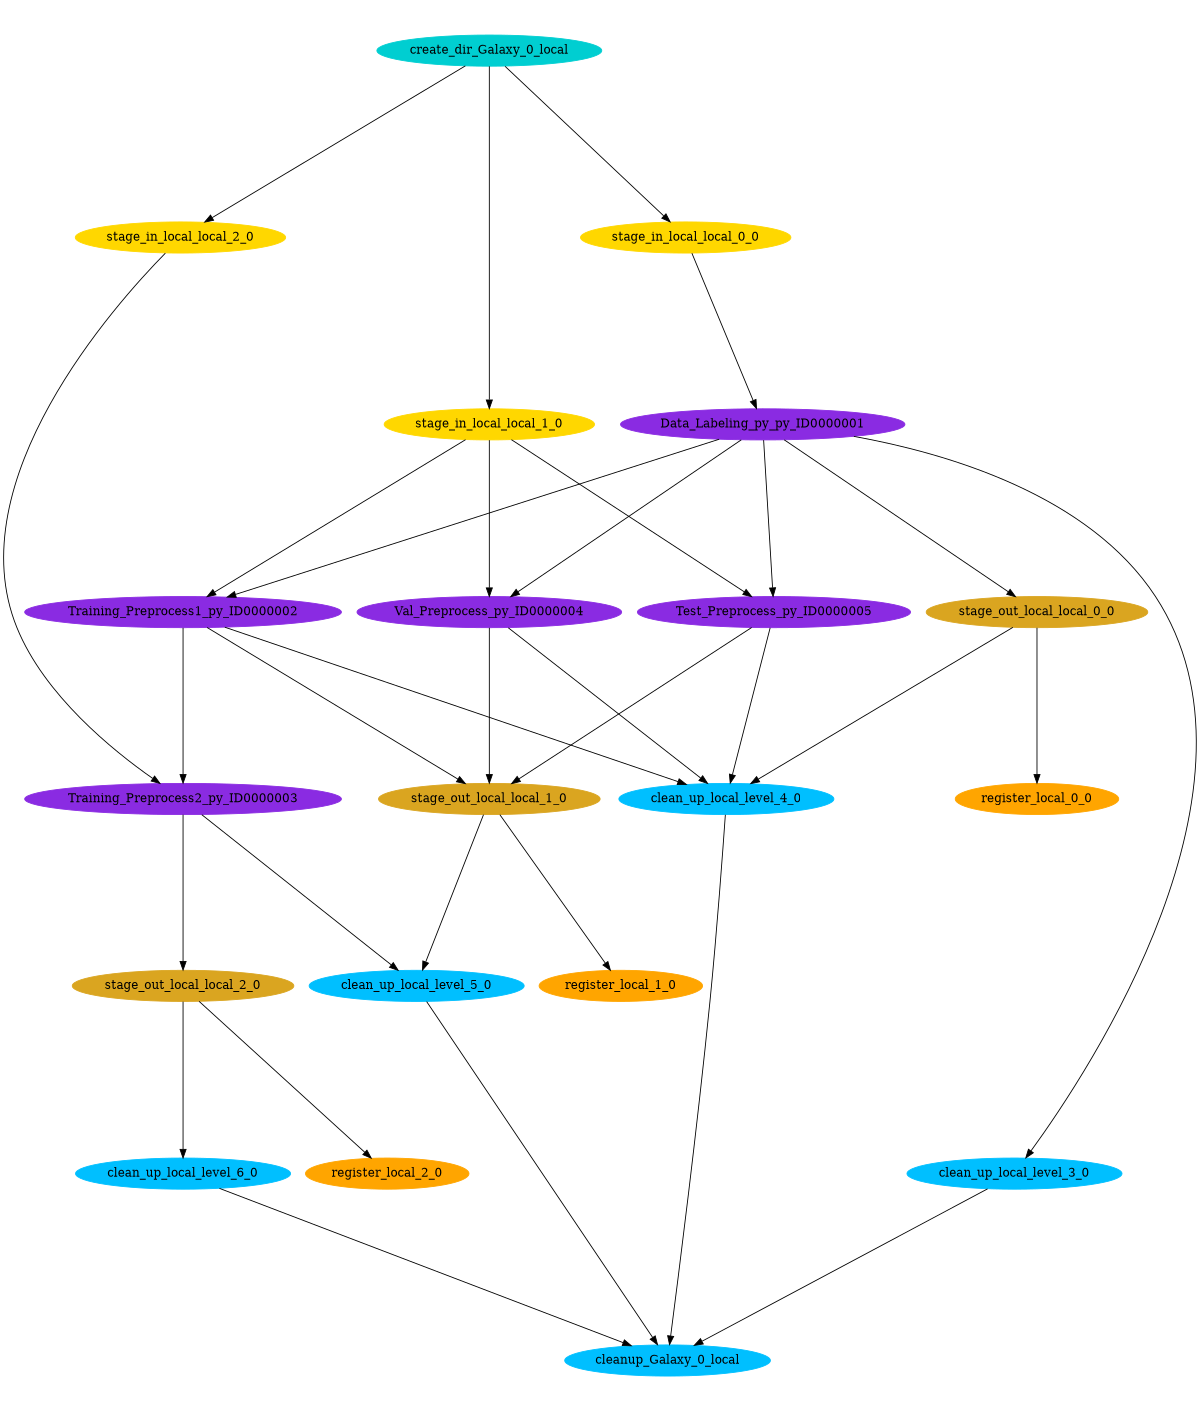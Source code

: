 digraph E {
size="8.0,10.0"
ratio=fill
node [shape=ellipse]
edge [arrowhead=normal, arrowsize=1.0]
	"stage_out_local_local_2_0" [color=goldenrod,style=filled,label="stage_out_local_local_2_0"]
	"stage_out_local_local_1_0" [color=goldenrod,style=filled,label="stage_out_local_local_1_0"]
	"clean_up_local_level_3_0" [color=deepskyblue,style=filled,label="clean_up_local_level_3_0"]
	"stage_out_local_local_0_0" [color=goldenrod,style=filled,label="stage_out_local_local_0_0"]
	"clean_up_local_level_4_0" [color=deepskyblue,style=filled,label="clean_up_local_level_4_0"]
	"clean_up_local_level_5_0" [color=deepskyblue,style=filled,label="clean_up_local_level_5_0"]
	"Data_Labeling_py_py_ID0000001" [color=blueviolet,style=filled,label="Data_Labeling_py_py_ID0000001"]
	"Test_Preprocess_py_ID0000005" [color=blueviolet,style=filled,label="Test_Preprocess_py_ID0000005"]
	"clean_up_local_level_6_0" [color=deepskyblue,style=filled,label="clean_up_local_level_6_0"]
	"Training_Preprocess2_py_ID0000003" [color=blueviolet,style=filled,label="Training_Preprocess2_py_ID0000003"]
	"stage_in_local_local_0_0" [color=gold,style=filled,label="stage_in_local_local_0_0"]
	"stage_in_local_local_1_0" [color=gold,style=filled,label="stage_in_local_local_1_0"]
	"stage_in_local_local_2_0" [color=gold,style=filled,label="stage_in_local_local_2_0"]
	"Training_Preprocess1_py_ID0000002" [color=blueviolet,style=filled,label="Training_Preprocess1_py_ID0000002"]
	"create_dir_Galaxy_0_local" [color=darkturquoise,style=filled,label="create_dir_Galaxy_0_local"]
	"cleanup_Galaxy_0_local" [color=deepskyblue,style=filled,label="cleanup_Galaxy_0_local"]
	"register_local_2_0" [color=orange,style=filled,label="register_local_2_0"]
	"register_local_1_0" [color=orange,style=filled,label="register_local_1_0"]
	"register_local_0_0" [color=orange,style=filled,label="register_local_0_0"]
	"Val_Preprocess_py_ID0000004" [color=blueviolet,style=filled,label="Val_Preprocess_py_ID0000004"]

	"stage_out_local_local_2_0" -> "register_local_2_0"
	"stage_out_local_local_2_0" -> "clean_up_local_level_6_0"
	"stage_out_local_local_1_0" -> "register_local_1_0"
	"stage_out_local_local_1_0" -> "clean_up_local_level_5_0"
	"clean_up_local_level_3_0" -> "cleanup_Galaxy_0_local"
	"stage_out_local_local_0_0" -> "register_local_0_0"
	"stage_out_local_local_0_0" -> "clean_up_local_level_4_0"
	"clean_up_local_level_4_0" -> "cleanup_Galaxy_0_local"
	"clean_up_local_level_5_0" -> "cleanup_Galaxy_0_local"
	"Data_Labeling_py_py_ID0000001" -> "clean_up_local_level_3_0"
	"Data_Labeling_py_py_ID0000001" -> "Val_Preprocess_py_ID0000004"
	"Data_Labeling_py_py_ID0000001" -> "stage_out_local_local_0_0"
	"Data_Labeling_py_py_ID0000001" -> "Test_Preprocess_py_ID0000005"
	"Data_Labeling_py_py_ID0000001" -> "Training_Preprocess1_py_ID0000002"
	"Test_Preprocess_py_ID0000005" -> "stage_out_local_local_1_0"
	"Test_Preprocess_py_ID0000005" -> "clean_up_local_level_4_0"
	"clean_up_local_level_6_0" -> "cleanup_Galaxy_0_local"
	"Training_Preprocess2_py_ID0000003" -> "stage_out_local_local_2_0"
	"Training_Preprocess2_py_ID0000003" -> "clean_up_local_level_5_0"
	"stage_in_local_local_0_0" -> "Data_Labeling_py_py_ID0000001"
	"stage_in_local_local_1_0" -> "Val_Preprocess_py_ID0000004"
	"stage_in_local_local_1_0" -> "Test_Preprocess_py_ID0000005"
	"stage_in_local_local_1_0" -> "Training_Preprocess1_py_ID0000002"
	"stage_in_local_local_2_0" -> "Training_Preprocess2_py_ID0000003"
	"Training_Preprocess1_py_ID0000002" -> "stage_out_local_local_1_0"
	"Training_Preprocess1_py_ID0000002" -> "clean_up_local_level_4_0"
	"Training_Preprocess1_py_ID0000002" -> "Training_Preprocess2_py_ID0000003"
	"create_dir_Galaxy_0_local" -> "stage_in_local_local_0_0"
	"create_dir_Galaxy_0_local" -> "stage_in_local_local_1_0"
	"create_dir_Galaxy_0_local" -> "stage_in_local_local_2_0"
	"Val_Preprocess_py_ID0000004" -> "stage_out_local_local_1_0"
	"Val_Preprocess_py_ID0000004" -> "clean_up_local_level_4_0"
}

